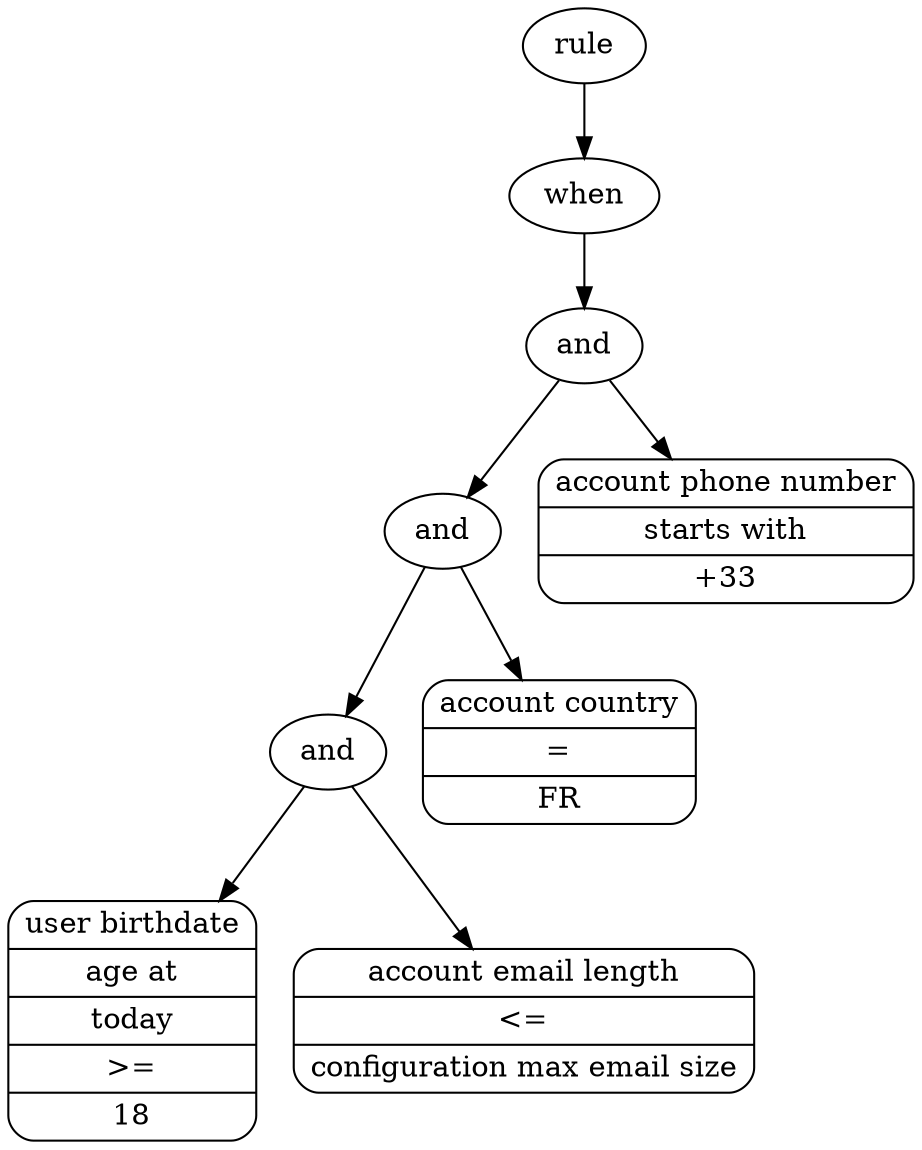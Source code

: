 digraph {
    node [style=rounded]

    rule
    when
    and1    [label="and"]
    and2    [label="and"]
    and3    [label="and"]
    phone   [shape=record, label="{account phone number | starts with | +33}"]
    country [shape=record, label="{account country | = | FR}"]
    age     [shape=record, label="{user birthdate | age at | today | &gt;= | 18}"]
    email   [shape=record, label="{account email length | &lt;= | configuration max email size}"]

    rule -> when;

    when -> and1;

    and1 -> phone;
    and1 -> and2;

    and2 -> country;
    and2 -> and3;

    and3 -> age;
    and3 -> email;
}
